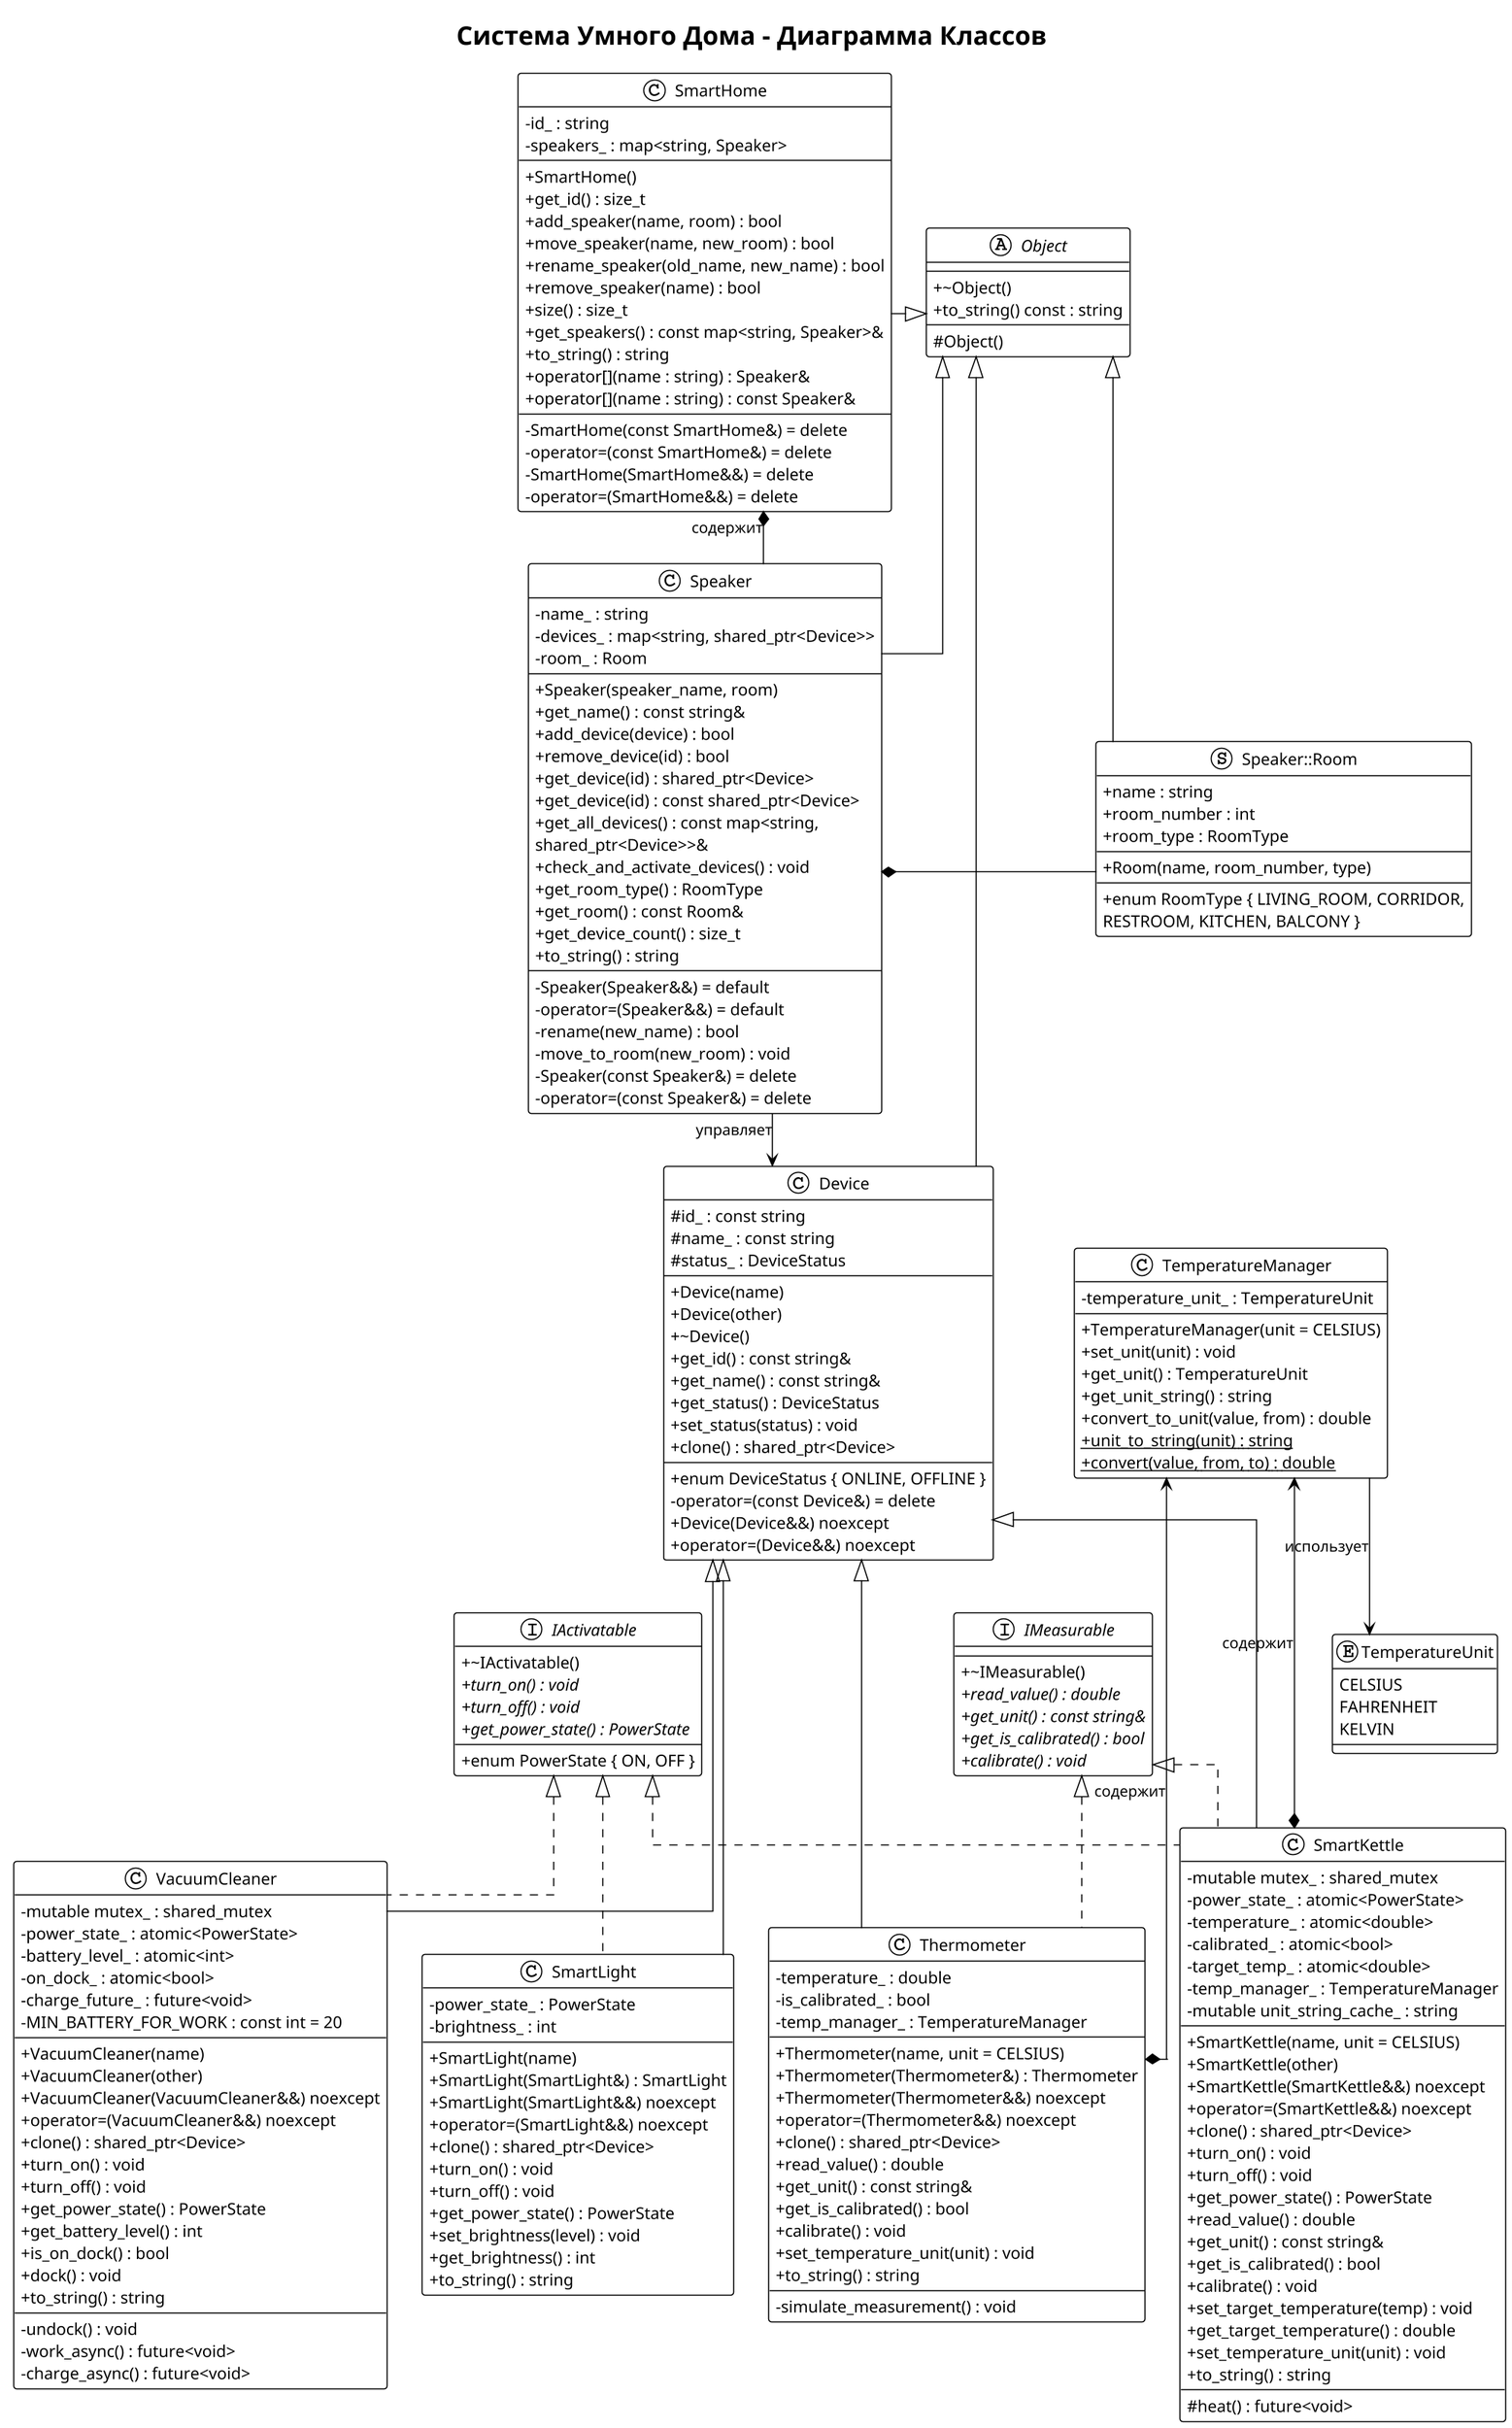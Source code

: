@startuml SmartHouse_ClassDiagram

!theme plain
skinparam classAttributeIconSize 0
skinparam classFontSize 14
skinparam packageFontSize 12
skinparam dpi 150
skinparam linetype ortho
skinparam nodesep 30
skinparam ranksep 45
skinparam minClassWidth 140
skinparam maxClassWidth 350
skinparam wrapWidth 320

title "Система Умного Дома - Диаграмма Классов"

class SmartHome {
    - id_ : string
    - speakers_ : map<string, Speaker>
    --
    + SmartHome()
    + get_id() : size_t
    + add_speaker(name, room) : bool
    + move_speaker(name, new_room) : bool
    + rename_speaker(old_name, new_name) : bool
    + remove_speaker(name) : bool
    + size() : size_t
    + get_speakers() : const map<string, Speaker>&
    + to_string() : string
    + operator[](name : string) : Speaker&
    + operator[](name : string) : const Speaker&
    --
    - SmartHome(const SmartHome&) = delete
    - operator=(const SmartHome&) = delete
    - SmartHome(SmartHome&&) = delete
    - operator=(SmartHome&&) = delete
}

class Speaker {
    - name_ : string
    - devices_ : map<string, shared_ptr<Device>>
    - room_ : Room
    --
    + Speaker(speaker_name, room)
    + get_name() : const string&
    + add_device(device) : bool
    + remove_device(id) : bool
    + get_device(id) : shared_ptr<Device>
    + get_device(id) : const shared_ptr<Device>
    + get_all_devices() : const map<string, shared_ptr<Device>>&
    + check_and_activate_devices() : void
    + get_room_type() : RoomType
    + get_room() : const Room&
    + get_device_count() : size_t
    + to_string() : string
    --
    - Speaker(Speaker&&) = default
    - operator=(Speaker&&) = default
    - rename(new_name) : bool
    - move_to_room(new_room) : void
    - Speaker(const Speaker&) = delete
    - operator=(const Speaker&) = delete
}

struct "Speaker::Room" as Room {
    + name : string
    + room_number : int
    + room_type : RoomType
    --
    + Room(name, room_number, type)
    --
    + enum RoomType { LIVING_ROOM, CORRIDOR, RESTROOM, KITCHEN, BALCONY }
}

class Device {
    # id_ : const string
    # name_ : const string
    # status_ : DeviceStatus
    --
    + Device(name)
    + Device(other)
    + ~Device()
    + get_id() : const string&
    + get_name() : const string&
    + get_status() : DeviceStatus
    + set_status(status) : void
    + clone() : shared_ptr<Device>
    --
    + enum DeviceStatus { ONLINE, OFFLINE }
    - operator=(const Device&) = delete
    + Device(Device&&) noexcept
    + operator=(Device&&) noexcept
}

abstract class Object {
    --
    + ~Object()
    + to_string() const : string
    --
    # Object()
}

enum TemperatureUnit {
    CELSIUS
    FAHRENHEIT
    KELVIN
}

class TemperatureManager {
    - temperature_unit_ : TemperatureUnit
    --
    + TemperatureManager(unit = CELSIUS)
    + set_unit(unit) : void
    + get_unit() : TemperatureUnit
    + get_unit_string() : string
    + convert_to_unit(value, from) : double
    + {static} unit_to_string(unit) : string
    + {static} convert(value, from, to) : double
}

interface IActivatable {
    + ~IActivatable()
    + {abstract} turn_on() : void
    + {abstract} turn_off() : void
    + {abstract} get_power_state() : PowerState
    --
    + enum PowerState { ON, OFF }
}

interface IMeasurable {
    + ~IMeasurable()
    + {abstract} read_value() : double
    + {abstract} get_unit() : const string&
    + {abstract} get_is_calibrated() : bool
    + {abstract} calibrate() : void
}

class VacuumCleaner {
    - mutable mutex_ : shared_mutex
    - power_state_ : atomic<PowerState>
    - battery_level_ : atomic<int>
    - on_dock_ : atomic<bool>
    - charge_future_ : future<void>
    - MIN_BATTERY_FOR_WORK : const int = 20
    --
    + VacuumCleaner(name)
    + VacuumCleaner(other)
    + VacuumCleaner(VacuumCleaner&&) noexcept
    + operator=(VacuumCleaner&&) noexcept
    + clone() : shared_ptr<Device>
    + turn_on() : void
    + turn_off() : void
    + get_power_state() : PowerState
    + get_battery_level() : int
    + is_on_dock() : bool
    + dock() : void
    + to_string() : string
    --
    - undock() : void
    - work_async() : future<void>
    - charge_async() : future<void>
}

class SmartLight {
    - power_state_ : PowerState
    - brightness_ : int
    --
    + SmartLight(name)
    + SmartLight(SmartLight&) : SmartLight
    + SmartLight(SmartLight&&) noexcept
    + operator=(SmartLight&&) noexcept
    + clone() : shared_ptr<Device>
    + turn_on() : void
    + turn_off() : void
    + get_power_state() : PowerState
    + set_brightness(level) : void
    + get_brightness() : int
    + to_string() : string
}

class Thermometer {
    - temperature_ : double
    - is_calibrated_ : bool
    - temp_manager_ : TemperatureManager
    --
    + Thermometer(name, unit = CELSIUS)
    + Thermometer(Thermometer&) : Thermometer
    + Thermometer(Thermometer&&) noexcept
    + operator=(Thermometer&&) noexcept
    + clone() : shared_ptr<Device>
    + read_value() : double
    + get_unit() : const string&
    + get_is_calibrated() : bool
    + calibrate() : void
    + set_temperature_unit(unit) : void
    + to_string() : string
    --
    - simulate_measurement() : void
}

class SmartKettle {
    - mutable mutex_ : shared_mutex
    - power_state_ : atomic<PowerState>
    - temperature_ : atomic<double>
    - calibrated_ : atomic<bool>
    - target_temp_ : atomic<double>
    - temp_manager_ : TemperatureManager
    - mutable unit_string_cache_ : string
    --
    + SmartKettle(name, unit = CELSIUS)
    + SmartKettle(other)
    + SmartKettle(SmartKettle&&) noexcept
    + operator=(SmartKettle&&) noexcept
    + clone() : shared_ptr<Device>
    + turn_on() : void
    + turn_off() : void
    + get_power_state() : PowerState
    + read_value() : double
    + get_unit() : const string&
    + get_is_calibrated() : bool
    + calibrate() : void
    + set_target_temperature(temp) : void
    + get_target_temperature() : double
    + set_temperature_unit(unit) : void
    + to_string() : string
    --
    # heat() : future<void>
}

' Оптимизированное размещение для заполнения A4
SmartHome -[hidden]right- Object
Object -[hidden]right- TemperatureManager
SmartHome -[hidden]down-> Speaker
Speaker -[hidden]right- Room
Object -[hidden]down-> Device
Device -[hidden]right- TemperatureManager
TemperatureManager -[hidden]down- TemperatureUnit
Device -[hidden]down-> IActivatable
IActivatable -[hidden]right- IMeasurable
VacuumCleaner -[hidden]right- SmartLight
Thermometer -[hidden]right- SmartKettle
IActivatable -[hidden]down-> VacuumCleaner
IMeasurable -[hidden]down-> Thermometer

' Композиция
SmartHome *-- Speaker : "содержит"
Speaker *-- Room

' Управление устройствами
Speaker --> Device : "управляет"

' Наследование
Object <|-- Device
Object <|-- SmartHome
Object <|-- Speaker
Object <|-- Room
Device <|-- VacuumCleaner
Device <|-- SmartLight
Device <|-- Thermometer
Device <|-- SmartKettle

' Реализация интерфейсов
IActivatable <|.. VacuumCleaner
IActivatable <|.. SmartLight
IMeasurable <|.. Thermometer
IActivatable <|.. SmartKettle
IMeasurable <|.. SmartKettle

' Композиция с TemperatureManager
TemperatureManager <--* Thermometer : "содержит"
TemperatureManager <--* SmartKettle : "содержит"

' Использование enum TemperatureUnit
TemperatureManager --> TemperatureUnit : "использует"

@enduml 